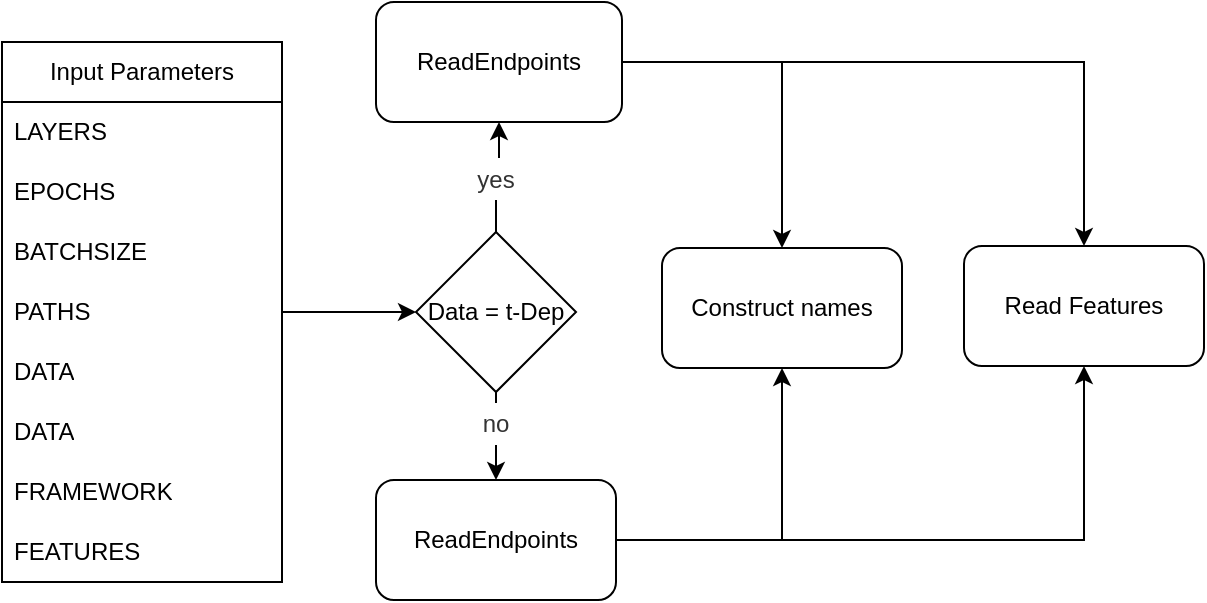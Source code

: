 <mxfile version="20.8.20" type="github">
  <diagram id="C5RBs43oDa-KdzZeNtuy" name="Page-1">
    <mxGraphModel dx="994" dy="565" grid="1" gridSize="10" guides="1" tooltips="1" connect="1" arrows="1" fold="1" page="1" pageScale="1" pageWidth="827" pageHeight="1169" math="0" shadow="0">
      <root>
        <mxCell id="WIyWlLk6GJQsqaUBKTNV-0" />
        <mxCell id="WIyWlLk6GJQsqaUBKTNV-1" parent="WIyWlLk6GJQsqaUBKTNV-0" />
        <mxCell id="dt6hE_h8KdaWG5eRpuvz-10" value="Input Parameters" style="swimlane;fontStyle=0;childLayout=stackLayout;horizontal=1;startSize=30;horizontalStack=0;resizeParent=1;resizeParentMax=0;resizeLast=0;collapsible=1;marginBottom=0;whiteSpace=wrap;html=1;" vertex="1" parent="WIyWlLk6GJQsqaUBKTNV-1">
          <mxGeometry x="50" y="104" width="140" height="270" as="geometry" />
        </mxCell>
        <mxCell id="dt6hE_h8KdaWG5eRpuvz-11" value="LAYERS" style="text;strokeColor=none;fillColor=none;align=left;verticalAlign=middle;spacingLeft=4;spacingRight=4;overflow=hidden;points=[[0,0.5],[1,0.5]];portConstraint=eastwest;rotatable=0;whiteSpace=wrap;html=1;" vertex="1" parent="dt6hE_h8KdaWG5eRpuvz-10">
          <mxGeometry y="30" width="140" height="30" as="geometry" />
        </mxCell>
        <mxCell id="dt6hE_h8KdaWG5eRpuvz-12" value="EPOCHS" style="text;strokeColor=none;fillColor=none;align=left;verticalAlign=middle;spacingLeft=4;spacingRight=4;overflow=hidden;points=[[0,0.5],[1,0.5]];portConstraint=eastwest;rotatable=0;whiteSpace=wrap;html=1;" vertex="1" parent="dt6hE_h8KdaWG5eRpuvz-10">
          <mxGeometry y="60" width="140" height="30" as="geometry" />
        </mxCell>
        <mxCell id="dt6hE_h8KdaWG5eRpuvz-13" value="BATCHSIZE" style="text;strokeColor=none;fillColor=none;align=left;verticalAlign=middle;spacingLeft=4;spacingRight=4;overflow=hidden;points=[[0,0.5],[1,0.5]];portConstraint=eastwest;rotatable=0;whiteSpace=wrap;html=1;" vertex="1" parent="dt6hE_h8KdaWG5eRpuvz-10">
          <mxGeometry y="90" width="140" height="30" as="geometry" />
        </mxCell>
        <mxCell id="dt6hE_h8KdaWG5eRpuvz-25" value="PATHS" style="text;strokeColor=none;fillColor=none;align=left;verticalAlign=middle;spacingLeft=4;spacingRight=4;overflow=hidden;points=[[0,0.5],[1,0.5]];portConstraint=eastwest;rotatable=0;whiteSpace=wrap;html=1;" vertex="1" parent="dt6hE_h8KdaWG5eRpuvz-10">
          <mxGeometry y="120" width="140" height="30" as="geometry" />
        </mxCell>
        <mxCell id="dt6hE_h8KdaWG5eRpuvz-17" value="DATA" style="text;strokeColor=none;fillColor=none;align=left;verticalAlign=middle;spacingLeft=4;spacingRight=4;overflow=hidden;points=[[0,0.5],[1,0.5]];portConstraint=eastwest;rotatable=0;whiteSpace=wrap;html=1;" vertex="1" parent="dt6hE_h8KdaWG5eRpuvz-10">
          <mxGeometry y="150" width="140" height="30" as="geometry" />
        </mxCell>
        <mxCell id="dt6hE_h8KdaWG5eRpuvz-14" value="DATA" style="text;strokeColor=none;fillColor=none;align=left;verticalAlign=middle;spacingLeft=4;spacingRight=4;overflow=hidden;points=[[0,0.5],[1,0.5]];portConstraint=eastwest;rotatable=0;whiteSpace=wrap;html=1;" vertex="1" parent="dt6hE_h8KdaWG5eRpuvz-10">
          <mxGeometry y="180" width="140" height="30" as="geometry" />
        </mxCell>
        <mxCell id="dt6hE_h8KdaWG5eRpuvz-15" value="FRAMEWORK" style="text;strokeColor=none;fillColor=none;align=left;verticalAlign=middle;spacingLeft=4;spacingRight=4;overflow=hidden;points=[[0,0.5],[1,0.5]];portConstraint=eastwest;rotatable=0;whiteSpace=wrap;html=1;" vertex="1" parent="dt6hE_h8KdaWG5eRpuvz-10">
          <mxGeometry y="210" width="140" height="30" as="geometry" />
        </mxCell>
        <mxCell id="dt6hE_h8KdaWG5eRpuvz-16" value="FEATURES" style="text;strokeColor=none;fillColor=none;align=left;verticalAlign=middle;spacingLeft=4;spacingRight=4;overflow=hidden;points=[[0,0.5],[1,0.5]];portConstraint=eastwest;rotatable=0;whiteSpace=wrap;html=1;" vertex="1" parent="dt6hE_h8KdaWG5eRpuvz-10">
          <mxGeometry y="240" width="140" height="30" as="geometry" />
        </mxCell>
        <mxCell id="dt6hE_h8KdaWG5eRpuvz-27" style="edgeStyle=orthogonalEdgeStyle;rounded=0;orthogonalLoop=1;jettySize=auto;html=1;entryX=0.5;entryY=0;entryDx=0;entryDy=0;" edge="1" parent="WIyWlLk6GJQsqaUBKTNV-1" source="dt6hE_h8KdaWG5eRpuvz-24" target="dt6hE_h8KdaWG5eRpuvz-28">
          <mxGeometry relative="1" as="geometry">
            <mxPoint x="297" y="292" as="targetPoint" />
          </mxGeometry>
        </mxCell>
        <mxCell id="dt6hE_h8KdaWG5eRpuvz-29" style="edgeStyle=orthogonalEdgeStyle;rounded=0;orthogonalLoop=1;jettySize=auto;html=1;entryX=0.5;entryY=1;entryDx=0;entryDy=0;" edge="1" parent="WIyWlLk6GJQsqaUBKTNV-1" source="dt6hE_h8KdaWG5eRpuvz-24" target="dt6hE_h8KdaWG5eRpuvz-31">
          <mxGeometry relative="1" as="geometry">
            <mxPoint x="297" y="150" as="targetPoint" />
          </mxGeometry>
        </mxCell>
        <mxCell id="dt6hE_h8KdaWG5eRpuvz-24" value="Data = t-Dep" style="rhombus;whiteSpace=wrap;html=1;fontStyle=0;startSize=30;" vertex="1" parent="WIyWlLk6GJQsqaUBKTNV-1">
          <mxGeometry x="257" y="199" width="80" height="80" as="geometry" />
        </mxCell>
        <mxCell id="dt6hE_h8KdaWG5eRpuvz-38" style="edgeStyle=orthogonalEdgeStyle;rounded=0;orthogonalLoop=1;jettySize=auto;html=1;" edge="1" parent="WIyWlLk6GJQsqaUBKTNV-1" source="dt6hE_h8KdaWG5eRpuvz-28" target="dt6hE_h8KdaWG5eRpuvz-33">
          <mxGeometry relative="1" as="geometry">
            <mxPoint x="447" y="270" as="targetPoint" />
          </mxGeometry>
        </mxCell>
        <mxCell id="dt6hE_h8KdaWG5eRpuvz-28" value="ReadEndpoints" style="whiteSpace=wrap;html=1;rounded=1;glass=0;strokeWidth=1;shadow=0;" vertex="1" parent="WIyWlLk6GJQsqaUBKTNV-1">
          <mxGeometry x="237" y="323" width="120" height="60" as="geometry" />
        </mxCell>
        <mxCell id="dt6hE_h8KdaWG5eRpuvz-30" style="edgeStyle=orthogonalEdgeStyle;rounded=0;orthogonalLoop=1;jettySize=auto;html=1;entryX=0;entryY=0.5;entryDx=0;entryDy=0;" edge="1" parent="WIyWlLk6GJQsqaUBKTNV-1" source="dt6hE_h8KdaWG5eRpuvz-25" target="dt6hE_h8KdaWG5eRpuvz-24">
          <mxGeometry relative="1" as="geometry" />
        </mxCell>
        <mxCell id="dt6hE_h8KdaWG5eRpuvz-37" style="edgeStyle=orthogonalEdgeStyle;rounded=0;orthogonalLoop=1;jettySize=auto;html=1;" edge="1" parent="WIyWlLk6GJQsqaUBKTNV-1" source="dt6hE_h8KdaWG5eRpuvz-31" target="dt6hE_h8KdaWG5eRpuvz-33">
          <mxGeometry relative="1" as="geometry" />
        </mxCell>
        <mxCell id="dt6hE_h8KdaWG5eRpuvz-31" value="ReadEndpoints" style="whiteSpace=wrap;html=1;rounded=1;glass=0;strokeWidth=1;shadow=0;" vertex="1" parent="WIyWlLk6GJQsqaUBKTNV-1">
          <mxGeometry x="237" y="84" width="123" height="60" as="geometry" />
        </mxCell>
        <mxCell id="dt6hE_h8KdaWG5eRpuvz-33" value="Read Features" style="whiteSpace=wrap;html=1;rounded=1;glass=0;strokeWidth=1;shadow=0;" vertex="1" parent="WIyWlLk6GJQsqaUBKTNV-1">
          <mxGeometry x="531" y="206" width="120" height="60" as="geometry" />
        </mxCell>
        <mxCell id="dt6hE_h8KdaWG5eRpuvz-35" value="yes" style="text;html=1;align=center;verticalAlign=middle;whiteSpace=wrap;rounded=0;fillColor=#FFFFFF;fontColor=#333333;strokeColor=none;shadow=0;" vertex="1" parent="WIyWlLk6GJQsqaUBKTNV-1">
          <mxGeometry x="267" y="162" width="60" height="21" as="geometry" />
        </mxCell>
        <mxCell id="dt6hE_h8KdaWG5eRpuvz-36" value="no" style="text;html=1;align=center;verticalAlign=middle;whiteSpace=wrap;rounded=0;fillColor=#FFFFFF;fontColor=#333333;strokeColor=none;shadow=0;" vertex="1" parent="WIyWlLk6GJQsqaUBKTNV-1">
          <mxGeometry x="267" y="284.5" width="60" height="21" as="geometry" />
        </mxCell>
        <mxCell id="dt6hE_h8KdaWG5eRpuvz-39" value="Construct names" style="whiteSpace=wrap;html=1;rounded=1;glass=0;strokeWidth=1;shadow=0;" vertex="1" parent="WIyWlLk6GJQsqaUBKTNV-1">
          <mxGeometry x="380" y="207" width="120" height="60" as="geometry" />
        </mxCell>
        <mxCell id="dt6hE_h8KdaWG5eRpuvz-42" style="edgeStyle=orthogonalEdgeStyle;rounded=0;orthogonalLoop=1;jettySize=auto;html=1;entryX=0.5;entryY=0;entryDx=0;entryDy=0;exitX=1;exitY=0.5;exitDx=0;exitDy=0;" edge="1" parent="WIyWlLk6GJQsqaUBKTNV-1" source="dt6hE_h8KdaWG5eRpuvz-31" target="dt6hE_h8KdaWG5eRpuvz-39">
          <mxGeometry relative="1" as="geometry">
            <mxPoint x="370" y="124" as="sourcePoint" />
            <mxPoint x="601" y="215" as="targetPoint" />
          </mxGeometry>
        </mxCell>
        <mxCell id="dt6hE_h8KdaWG5eRpuvz-43" style="edgeStyle=orthogonalEdgeStyle;rounded=0;orthogonalLoop=1;jettySize=auto;html=1;entryX=0.5;entryY=1;entryDx=0;entryDy=0;exitX=1;exitY=0.5;exitDx=0;exitDy=0;" edge="1" parent="WIyWlLk6GJQsqaUBKTNV-1" source="dt6hE_h8KdaWG5eRpuvz-28" target="dt6hE_h8KdaWG5eRpuvz-39">
          <mxGeometry relative="1" as="geometry">
            <mxPoint x="601" y="275" as="targetPoint" />
            <mxPoint x="367" y="363" as="sourcePoint" />
          </mxGeometry>
        </mxCell>
      </root>
    </mxGraphModel>
  </diagram>
</mxfile>

